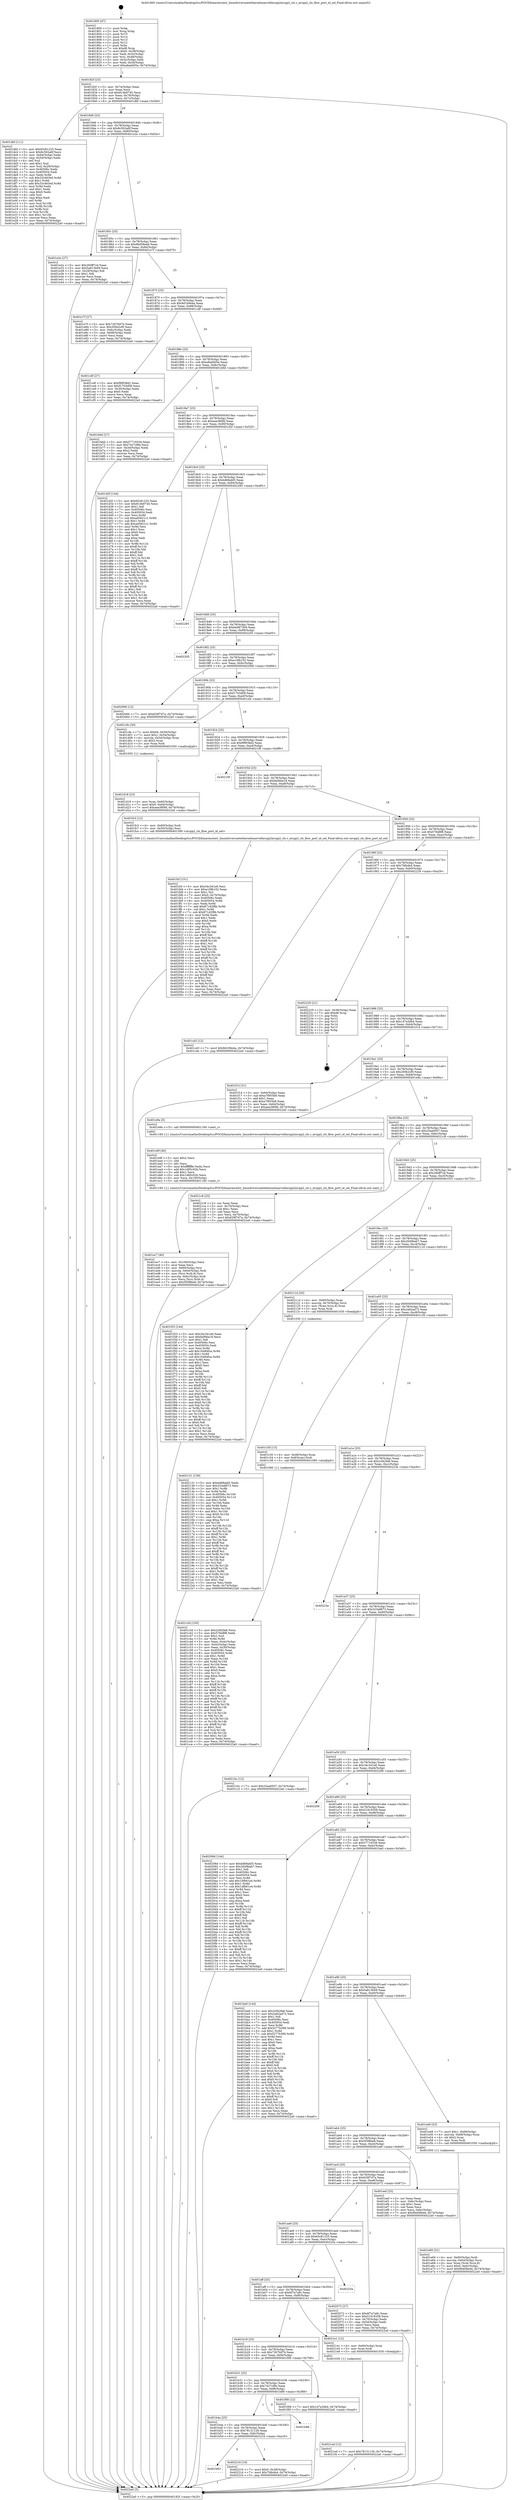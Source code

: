 digraph "0x401800" {
  label = "0x401800 (/mnt/c/Users/mathe/Desktop/tcc/POCII/binaries/extr_linuxdriversnetethernetmarvellmvpp2mvpp2_cls.c_mvpp2_cls_flow_port_id_sel_Final-ollvm.out::main(0))"
  labelloc = "t"
  node[shape=record]

  Entry [label="",width=0.3,height=0.3,shape=circle,fillcolor=black,style=filled]
  "0x40182f" [label="{
     0x40182f [23]\l
     | [instrs]\l
     &nbsp;&nbsp;0x40182f \<+3\>: mov -0x74(%rbp),%eax\l
     &nbsp;&nbsp;0x401832 \<+2\>: mov %eax,%ecx\l
     &nbsp;&nbsp;0x401834 \<+6\>: sub $0x814b9745,%ecx\l
     &nbsp;&nbsp;0x40183a \<+3\>: mov %eax,-0x78(%rbp)\l
     &nbsp;&nbsp;0x40183d \<+3\>: mov %ecx,-0x7c(%rbp)\l
     &nbsp;&nbsp;0x401840 \<+6\>: je 0000000000401dbf \<main+0x5bf\>\l
  }"]
  "0x401dbf" [label="{
     0x401dbf [111]\l
     | [instrs]\l
     &nbsp;&nbsp;0x401dbf \<+5\>: mov $0x65c81225,%eax\l
     &nbsp;&nbsp;0x401dc4 \<+5\>: mov $0x8c502a6f,%ecx\l
     &nbsp;&nbsp;0x401dc9 \<+3\>: mov -0x64(%rbp),%edx\l
     &nbsp;&nbsp;0x401dcc \<+3\>: cmp -0x54(%rbp),%edx\l
     &nbsp;&nbsp;0x401dcf \<+4\>: setl %sil\l
     &nbsp;&nbsp;0x401dd3 \<+4\>: and $0x1,%sil\l
     &nbsp;&nbsp;0x401dd7 \<+4\>: mov %sil,-0x29(%rbp)\l
     &nbsp;&nbsp;0x401ddb \<+7\>: mov 0x40506c,%edx\l
     &nbsp;&nbsp;0x401de2 \<+7\>: mov 0x405054,%edi\l
     &nbsp;&nbsp;0x401de9 \<+3\>: mov %edx,%r8d\l
     &nbsp;&nbsp;0x401dec \<+7\>: sub $0x33c463ed,%r8d\l
     &nbsp;&nbsp;0x401df3 \<+4\>: sub $0x1,%r8d\l
     &nbsp;&nbsp;0x401df7 \<+7\>: add $0x33c463ed,%r8d\l
     &nbsp;&nbsp;0x401dfe \<+4\>: imul %r8d,%edx\l
     &nbsp;&nbsp;0x401e02 \<+3\>: and $0x1,%edx\l
     &nbsp;&nbsp;0x401e05 \<+3\>: cmp $0x0,%edx\l
     &nbsp;&nbsp;0x401e08 \<+4\>: sete %sil\l
     &nbsp;&nbsp;0x401e0c \<+3\>: cmp $0xa,%edi\l
     &nbsp;&nbsp;0x401e0f \<+4\>: setl %r9b\l
     &nbsp;&nbsp;0x401e13 \<+3\>: mov %sil,%r10b\l
     &nbsp;&nbsp;0x401e16 \<+3\>: and %r9b,%r10b\l
     &nbsp;&nbsp;0x401e19 \<+3\>: xor %r9b,%sil\l
     &nbsp;&nbsp;0x401e1c \<+3\>: or %sil,%r10b\l
     &nbsp;&nbsp;0x401e1f \<+4\>: test $0x1,%r10b\l
     &nbsp;&nbsp;0x401e23 \<+3\>: cmovne %ecx,%eax\l
     &nbsp;&nbsp;0x401e26 \<+3\>: mov %eax,-0x74(%rbp)\l
     &nbsp;&nbsp;0x401e29 \<+5\>: jmp 00000000004022a0 \<main+0xaa0\>\l
  }"]
  "0x401846" [label="{
     0x401846 [22]\l
     | [instrs]\l
     &nbsp;&nbsp;0x401846 \<+5\>: jmp 000000000040184b \<main+0x4b\>\l
     &nbsp;&nbsp;0x40184b \<+3\>: mov -0x78(%rbp),%eax\l
     &nbsp;&nbsp;0x40184e \<+5\>: sub $0x8c502a6f,%eax\l
     &nbsp;&nbsp;0x401853 \<+3\>: mov %eax,-0x80(%rbp)\l
     &nbsp;&nbsp;0x401856 \<+6\>: je 0000000000401e2e \<main+0x62e\>\l
  }"]
  Exit [label="",width=0.3,height=0.3,shape=circle,fillcolor=black,style=filled,peripheries=2]
  "0x401e2e" [label="{
     0x401e2e [27]\l
     | [instrs]\l
     &nbsp;&nbsp;0x401e2e \<+5\>: mov $0x260ff7cd,%eax\l
     &nbsp;&nbsp;0x401e33 \<+5\>: mov $0x5a813b09,%ecx\l
     &nbsp;&nbsp;0x401e38 \<+3\>: mov -0x29(%rbp),%dl\l
     &nbsp;&nbsp;0x401e3b \<+3\>: test $0x1,%dl\l
     &nbsp;&nbsp;0x401e3e \<+3\>: cmovne %ecx,%eax\l
     &nbsp;&nbsp;0x401e41 \<+3\>: mov %eax,-0x74(%rbp)\l
     &nbsp;&nbsp;0x401e44 \<+5\>: jmp 00000000004022a0 \<main+0xaa0\>\l
  }"]
  "0x40185c" [label="{
     0x40185c [25]\l
     | [instrs]\l
     &nbsp;&nbsp;0x40185c \<+5\>: jmp 0000000000401861 \<main+0x61\>\l
     &nbsp;&nbsp;0x401861 \<+3\>: mov -0x78(%rbp),%eax\l
     &nbsp;&nbsp;0x401864 \<+5\>: sub $0x9bd58edd,%eax\l
     &nbsp;&nbsp;0x401869 \<+6\>: mov %eax,-0x84(%rbp)\l
     &nbsp;&nbsp;0x40186f \<+6\>: je 0000000000401e7f \<main+0x67f\>\l
  }"]
  "0x401b63" [label="{
     0x401b63\l
  }", style=dashed]
  "0x401e7f" [label="{
     0x401e7f [27]\l
     | [instrs]\l
     &nbsp;&nbsp;0x401e7f \<+5\>: mov $0x7267b97b,%eax\l
     &nbsp;&nbsp;0x401e84 \<+5\>: mov $0x200b2cf0,%ecx\l
     &nbsp;&nbsp;0x401e89 \<+3\>: mov -0x6c(%rbp),%edx\l
     &nbsp;&nbsp;0x401e8c \<+3\>: cmp -0x68(%rbp),%edx\l
     &nbsp;&nbsp;0x401e8f \<+3\>: cmovl %ecx,%eax\l
     &nbsp;&nbsp;0x401e92 \<+3\>: mov %eax,-0x74(%rbp)\l
     &nbsp;&nbsp;0x401e95 \<+5\>: jmp 00000000004022a0 \<main+0xaa0\>\l
  }"]
  "0x401875" [label="{
     0x401875 [25]\l
     | [instrs]\l
     &nbsp;&nbsp;0x401875 \<+5\>: jmp 000000000040187a \<main+0x7a\>\l
     &nbsp;&nbsp;0x40187a \<+3\>: mov -0x78(%rbp),%eax\l
     &nbsp;&nbsp;0x40187d \<+5\>: sub $0x9d169e4a,%eax\l
     &nbsp;&nbsp;0x401882 \<+6\>: mov %eax,-0x88(%rbp)\l
     &nbsp;&nbsp;0x401888 \<+6\>: je 0000000000401cdf \<main+0x4df\>\l
  }"]
  "0x402216" [label="{
     0x402216 [19]\l
     | [instrs]\l
     &nbsp;&nbsp;0x402216 \<+7\>: movl $0x0,-0x38(%rbp)\l
     &nbsp;&nbsp;0x40221d \<+7\>: movl $0x7fdb4b4,-0x74(%rbp)\l
     &nbsp;&nbsp;0x402224 \<+5\>: jmp 00000000004022a0 \<main+0xaa0\>\l
  }"]
  "0x401cdf" [label="{
     0x401cdf [27]\l
     | [instrs]\l
     &nbsp;&nbsp;0x401cdf \<+5\>: mov $0xf9f938d2,%eax\l
     &nbsp;&nbsp;0x401ce4 \<+5\>: mov $0xf1703d09,%ecx\l
     &nbsp;&nbsp;0x401ce9 \<+3\>: mov -0x30(%rbp),%edx\l
     &nbsp;&nbsp;0x401cec \<+3\>: cmp $0x0,%edx\l
     &nbsp;&nbsp;0x401cef \<+3\>: cmove %ecx,%eax\l
     &nbsp;&nbsp;0x401cf2 \<+3\>: mov %eax,-0x74(%rbp)\l
     &nbsp;&nbsp;0x401cf5 \<+5\>: jmp 00000000004022a0 \<main+0xaa0\>\l
  }"]
  "0x40188e" [label="{
     0x40188e [25]\l
     | [instrs]\l
     &nbsp;&nbsp;0x40188e \<+5\>: jmp 0000000000401893 \<main+0x93\>\l
     &nbsp;&nbsp;0x401893 \<+3\>: mov -0x78(%rbp),%eax\l
     &nbsp;&nbsp;0x401896 \<+5\>: sub $0xa8ad405e,%eax\l
     &nbsp;&nbsp;0x40189b \<+6\>: mov %eax,-0x8c(%rbp)\l
     &nbsp;&nbsp;0x4018a1 \<+6\>: je 0000000000401b6d \<main+0x36d\>\l
  }"]
  "0x401b4a" [label="{
     0x401b4a [25]\l
     | [instrs]\l
     &nbsp;&nbsp;0x401b4a \<+5\>: jmp 0000000000401b4f \<main+0x34f\>\l
     &nbsp;&nbsp;0x401b4f \<+3\>: mov -0x78(%rbp),%eax\l
     &nbsp;&nbsp;0x401b52 \<+5\>: sub $0x78131126,%eax\l
     &nbsp;&nbsp;0x401b57 \<+6\>: mov %eax,-0xfc(%rbp)\l
     &nbsp;&nbsp;0x401b5d \<+6\>: je 0000000000402216 \<main+0xa16\>\l
  }"]
  "0x401b6d" [label="{
     0x401b6d [27]\l
     | [instrs]\l
     &nbsp;&nbsp;0x401b6d \<+5\>: mov $0x5771933d,%eax\l
     &nbsp;&nbsp;0x401b72 \<+5\>: mov $0x7427cf9e,%ecx\l
     &nbsp;&nbsp;0x401b77 \<+3\>: mov -0x34(%rbp),%edx\l
     &nbsp;&nbsp;0x401b7a \<+3\>: cmp $0x2,%edx\l
     &nbsp;&nbsp;0x401b7d \<+3\>: cmovne %ecx,%eax\l
     &nbsp;&nbsp;0x401b80 \<+3\>: mov %eax,-0x74(%rbp)\l
     &nbsp;&nbsp;0x401b83 \<+5\>: jmp 00000000004022a0 \<main+0xaa0\>\l
  }"]
  "0x4018a7" [label="{
     0x4018a7 [25]\l
     | [instrs]\l
     &nbsp;&nbsp;0x4018a7 \<+5\>: jmp 00000000004018ac \<main+0xac\>\l
     &nbsp;&nbsp;0x4018ac \<+3\>: mov -0x78(%rbp),%eax\l
     &nbsp;&nbsp;0x4018af \<+5\>: sub $0xaea380fd,%eax\l
     &nbsp;&nbsp;0x4018b4 \<+6\>: mov %eax,-0x90(%rbp)\l
     &nbsp;&nbsp;0x4018ba \<+6\>: je 0000000000401d2f \<main+0x52f\>\l
  }"]
  "0x4022a0" [label="{
     0x4022a0 [5]\l
     | [instrs]\l
     &nbsp;&nbsp;0x4022a0 \<+5\>: jmp 000000000040182f \<main+0x2f\>\l
  }"]
  "0x401800" [label="{
     0x401800 [47]\l
     | [instrs]\l
     &nbsp;&nbsp;0x401800 \<+1\>: push %rbp\l
     &nbsp;&nbsp;0x401801 \<+3\>: mov %rsp,%rbp\l
     &nbsp;&nbsp;0x401804 \<+2\>: push %r15\l
     &nbsp;&nbsp;0x401806 \<+2\>: push %r14\l
     &nbsp;&nbsp;0x401808 \<+2\>: push %r13\l
     &nbsp;&nbsp;0x40180a \<+2\>: push %r12\l
     &nbsp;&nbsp;0x40180c \<+1\>: push %rbx\l
     &nbsp;&nbsp;0x40180d \<+7\>: sub $0xd8,%rsp\l
     &nbsp;&nbsp;0x401814 \<+7\>: movl $0x0,-0x38(%rbp)\l
     &nbsp;&nbsp;0x40181b \<+3\>: mov %edi,-0x3c(%rbp)\l
     &nbsp;&nbsp;0x40181e \<+4\>: mov %rsi,-0x48(%rbp)\l
     &nbsp;&nbsp;0x401822 \<+3\>: mov -0x3c(%rbp),%edi\l
     &nbsp;&nbsp;0x401825 \<+3\>: mov %edi,-0x34(%rbp)\l
     &nbsp;&nbsp;0x401828 \<+7\>: movl $0xa8ad405e,-0x74(%rbp)\l
  }"]
  "0x401b88" [label="{
     0x401b88\l
  }", style=dashed]
  "0x401d2f" [label="{
     0x401d2f [144]\l
     | [instrs]\l
     &nbsp;&nbsp;0x401d2f \<+5\>: mov $0x65c81225,%eax\l
     &nbsp;&nbsp;0x401d34 \<+5\>: mov $0x814b9745,%ecx\l
     &nbsp;&nbsp;0x401d39 \<+2\>: mov $0x1,%dl\l
     &nbsp;&nbsp;0x401d3b \<+7\>: mov 0x40506c,%esi\l
     &nbsp;&nbsp;0x401d42 \<+7\>: mov 0x405054,%edi\l
     &nbsp;&nbsp;0x401d49 \<+3\>: mov %esi,%r8d\l
     &nbsp;&nbsp;0x401d4c \<+7\>: sub $0xad5821c1,%r8d\l
     &nbsp;&nbsp;0x401d53 \<+4\>: sub $0x1,%r8d\l
     &nbsp;&nbsp;0x401d57 \<+7\>: add $0xad5821c1,%r8d\l
     &nbsp;&nbsp;0x401d5e \<+4\>: imul %r8d,%esi\l
     &nbsp;&nbsp;0x401d62 \<+3\>: and $0x1,%esi\l
     &nbsp;&nbsp;0x401d65 \<+3\>: cmp $0x0,%esi\l
     &nbsp;&nbsp;0x401d68 \<+4\>: sete %r9b\l
     &nbsp;&nbsp;0x401d6c \<+3\>: cmp $0xa,%edi\l
     &nbsp;&nbsp;0x401d6f \<+4\>: setl %r10b\l
     &nbsp;&nbsp;0x401d73 \<+3\>: mov %r9b,%r11b\l
     &nbsp;&nbsp;0x401d76 \<+4\>: xor $0xff,%r11b\l
     &nbsp;&nbsp;0x401d7a \<+3\>: mov %r10b,%bl\l
     &nbsp;&nbsp;0x401d7d \<+3\>: xor $0xff,%bl\l
     &nbsp;&nbsp;0x401d80 \<+3\>: xor $0x1,%dl\l
     &nbsp;&nbsp;0x401d83 \<+3\>: mov %r11b,%r14b\l
     &nbsp;&nbsp;0x401d86 \<+4\>: and $0xff,%r14b\l
     &nbsp;&nbsp;0x401d8a \<+3\>: and %dl,%r9b\l
     &nbsp;&nbsp;0x401d8d \<+3\>: mov %bl,%r15b\l
     &nbsp;&nbsp;0x401d90 \<+4\>: and $0xff,%r15b\l
     &nbsp;&nbsp;0x401d94 \<+3\>: and %dl,%r10b\l
     &nbsp;&nbsp;0x401d97 \<+3\>: or %r9b,%r14b\l
     &nbsp;&nbsp;0x401d9a \<+3\>: or %r10b,%r15b\l
     &nbsp;&nbsp;0x401d9d \<+3\>: xor %r15b,%r14b\l
     &nbsp;&nbsp;0x401da0 \<+3\>: or %bl,%r11b\l
     &nbsp;&nbsp;0x401da3 \<+4\>: xor $0xff,%r11b\l
     &nbsp;&nbsp;0x401da7 \<+3\>: or $0x1,%dl\l
     &nbsp;&nbsp;0x401daa \<+3\>: and %dl,%r11b\l
     &nbsp;&nbsp;0x401dad \<+3\>: or %r11b,%r14b\l
     &nbsp;&nbsp;0x401db0 \<+4\>: test $0x1,%r14b\l
     &nbsp;&nbsp;0x401db4 \<+3\>: cmovne %ecx,%eax\l
     &nbsp;&nbsp;0x401db7 \<+3\>: mov %eax,-0x74(%rbp)\l
     &nbsp;&nbsp;0x401dba \<+5\>: jmp 00000000004022a0 \<main+0xaa0\>\l
  }"]
  "0x4018c0" [label="{
     0x4018c0 [25]\l
     | [instrs]\l
     &nbsp;&nbsp;0x4018c0 \<+5\>: jmp 00000000004018c5 \<main+0xc5\>\l
     &nbsp;&nbsp;0x4018c5 \<+3\>: mov -0x78(%rbp),%eax\l
     &nbsp;&nbsp;0x4018c8 \<+5\>: sub $0xbd68abf3,%eax\l
     &nbsp;&nbsp;0x4018cd \<+6\>: mov %eax,-0x94(%rbp)\l
     &nbsp;&nbsp;0x4018d3 \<+6\>: je 0000000000402285 \<main+0xa85\>\l
  }"]
  "0x4021ed" [label="{
     0x4021ed [12]\l
     | [instrs]\l
     &nbsp;&nbsp;0x4021ed \<+7\>: movl $0x78131126,-0x74(%rbp)\l
     &nbsp;&nbsp;0x4021f4 \<+5\>: jmp 00000000004022a0 \<main+0xaa0\>\l
  }"]
  "0x402285" [label="{
     0x402285\l
  }", style=dashed]
  "0x4018d9" [label="{
     0x4018d9 [25]\l
     | [instrs]\l
     &nbsp;&nbsp;0x4018d9 \<+5\>: jmp 00000000004018de \<main+0xde\>\l
     &nbsp;&nbsp;0x4018de \<+3\>: mov -0x78(%rbp),%eax\l
     &nbsp;&nbsp;0x4018e1 \<+5\>: sub $0xbe9873b9,%eax\l
     &nbsp;&nbsp;0x4018e6 \<+6\>: mov %eax,-0x98(%rbp)\l
     &nbsp;&nbsp;0x4018ec \<+6\>: je 0000000000402205 \<main+0xa05\>\l
  }"]
  "0x402131" [label="{
     0x402131 [139]\l
     | [instrs]\l
     &nbsp;&nbsp;0x402131 \<+5\>: mov $0xbd68abf3,%edx\l
     &nbsp;&nbsp;0x402136 \<+5\>: mov $0x323e8873,%esi\l
     &nbsp;&nbsp;0x40213b \<+3\>: mov $0x1,%r8b\l
     &nbsp;&nbsp;0x40213e \<+3\>: xor %r9d,%r9d\l
     &nbsp;&nbsp;0x402141 \<+8\>: mov 0x40506c,%r10d\l
     &nbsp;&nbsp;0x402149 \<+8\>: mov 0x405054,%r11d\l
     &nbsp;&nbsp;0x402151 \<+4\>: sub $0x1,%r9d\l
     &nbsp;&nbsp;0x402155 \<+3\>: mov %r10d,%ebx\l
     &nbsp;&nbsp;0x402158 \<+3\>: add %r9d,%ebx\l
     &nbsp;&nbsp;0x40215b \<+4\>: imul %ebx,%r10d\l
     &nbsp;&nbsp;0x40215f \<+4\>: and $0x1,%r10d\l
     &nbsp;&nbsp;0x402163 \<+4\>: cmp $0x0,%r10d\l
     &nbsp;&nbsp;0x402167 \<+4\>: sete %r14b\l
     &nbsp;&nbsp;0x40216b \<+4\>: cmp $0xa,%r11d\l
     &nbsp;&nbsp;0x40216f \<+4\>: setl %r15b\l
     &nbsp;&nbsp;0x402173 \<+3\>: mov %r14b,%r12b\l
     &nbsp;&nbsp;0x402176 \<+4\>: xor $0xff,%r12b\l
     &nbsp;&nbsp;0x40217a \<+3\>: mov %r15b,%r13b\l
     &nbsp;&nbsp;0x40217d \<+4\>: xor $0xff,%r13b\l
     &nbsp;&nbsp;0x402181 \<+4\>: xor $0x1,%r8b\l
     &nbsp;&nbsp;0x402185 \<+3\>: mov %r12b,%al\l
     &nbsp;&nbsp;0x402188 \<+2\>: and $0xff,%al\l
     &nbsp;&nbsp;0x40218a \<+3\>: and %r8b,%r14b\l
     &nbsp;&nbsp;0x40218d \<+3\>: mov %r13b,%cl\l
     &nbsp;&nbsp;0x402190 \<+3\>: and $0xff,%cl\l
     &nbsp;&nbsp;0x402193 \<+3\>: and %r8b,%r15b\l
     &nbsp;&nbsp;0x402196 \<+3\>: or %r14b,%al\l
     &nbsp;&nbsp;0x402199 \<+3\>: or %r15b,%cl\l
     &nbsp;&nbsp;0x40219c \<+2\>: xor %cl,%al\l
     &nbsp;&nbsp;0x40219e \<+3\>: or %r13b,%r12b\l
     &nbsp;&nbsp;0x4021a1 \<+4\>: xor $0xff,%r12b\l
     &nbsp;&nbsp;0x4021a5 \<+4\>: or $0x1,%r8b\l
     &nbsp;&nbsp;0x4021a9 \<+3\>: and %r8b,%r12b\l
     &nbsp;&nbsp;0x4021ac \<+3\>: or %r12b,%al\l
     &nbsp;&nbsp;0x4021af \<+2\>: test $0x1,%al\l
     &nbsp;&nbsp;0x4021b1 \<+3\>: cmovne %esi,%edx\l
     &nbsp;&nbsp;0x4021b4 \<+3\>: mov %edx,-0x74(%rbp)\l
     &nbsp;&nbsp;0x4021b7 \<+5\>: jmp 00000000004022a0 \<main+0xaa0\>\l
  }"]
  "0x402205" [label="{
     0x402205\l
  }", style=dashed]
  "0x4018f2" [label="{
     0x4018f2 [25]\l
     | [instrs]\l
     &nbsp;&nbsp;0x4018f2 \<+5\>: jmp 00000000004018f7 \<main+0xf7\>\l
     &nbsp;&nbsp;0x4018f7 \<+3\>: mov -0x78(%rbp),%eax\l
     &nbsp;&nbsp;0x4018fa \<+5\>: sub $0xe16fb102,%eax\l
     &nbsp;&nbsp;0x4018ff \<+6\>: mov %eax,-0x9c(%rbp)\l
     &nbsp;&nbsp;0x401905 \<+6\>: je 0000000000402066 \<main+0x866\>\l
  }"]
  "0x401fcf" [label="{
     0x401fcf [151]\l
     | [instrs]\l
     &nbsp;&nbsp;0x401fcf \<+5\>: mov $0x34c341e6,%esi\l
     &nbsp;&nbsp;0x401fd4 \<+5\>: mov $0xe16fb102,%eax\l
     &nbsp;&nbsp;0x401fd9 \<+2\>: mov $0x1,%cl\l
     &nbsp;&nbsp;0x401fdb \<+7\>: movl $0x0,-0x70(%rbp)\l
     &nbsp;&nbsp;0x401fe2 \<+7\>: mov 0x40506c,%edx\l
     &nbsp;&nbsp;0x401fe9 \<+8\>: mov 0x405054,%r8d\l
     &nbsp;&nbsp;0x401ff1 \<+3\>: mov %edx,%r9d\l
     &nbsp;&nbsp;0x401ff4 \<+7\>: add $0x871d2f8b,%r9d\l
     &nbsp;&nbsp;0x401ffb \<+4\>: sub $0x1,%r9d\l
     &nbsp;&nbsp;0x401fff \<+7\>: sub $0x871d2f8b,%r9d\l
     &nbsp;&nbsp;0x402006 \<+4\>: imul %r9d,%edx\l
     &nbsp;&nbsp;0x40200a \<+3\>: and $0x1,%edx\l
     &nbsp;&nbsp;0x40200d \<+3\>: cmp $0x0,%edx\l
     &nbsp;&nbsp;0x402010 \<+4\>: sete %r10b\l
     &nbsp;&nbsp;0x402014 \<+4\>: cmp $0xa,%r8d\l
     &nbsp;&nbsp;0x402018 \<+4\>: setl %r11b\l
     &nbsp;&nbsp;0x40201c \<+3\>: mov %r10b,%bl\l
     &nbsp;&nbsp;0x40201f \<+3\>: xor $0xff,%bl\l
     &nbsp;&nbsp;0x402022 \<+3\>: mov %r11b,%r14b\l
     &nbsp;&nbsp;0x402025 \<+4\>: xor $0xff,%r14b\l
     &nbsp;&nbsp;0x402029 \<+3\>: xor $0x1,%cl\l
     &nbsp;&nbsp;0x40202c \<+3\>: mov %bl,%r15b\l
     &nbsp;&nbsp;0x40202f \<+4\>: and $0xff,%r15b\l
     &nbsp;&nbsp;0x402033 \<+3\>: and %cl,%r10b\l
     &nbsp;&nbsp;0x402036 \<+3\>: mov %r14b,%r12b\l
     &nbsp;&nbsp;0x402039 \<+4\>: and $0xff,%r12b\l
     &nbsp;&nbsp;0x40203d \<+3\>: and %cl,%r11b\l
     &nbsp;&nbsp;0x402040 \<+3\>: or %r10b,%r15b\l
     &nbsp;&nbsp;0x402043 \<+3\>: or %r11b,%r12b\l
     &nbsp;&nbsp;0x402046 \<+3\>: xor %r12b,%r15b\l
     &nbsp;&nbsp;0x402049 \<+3\>: or %r14b,%bl\l
     &nbsp;&nbsp;0x40204c \<+3\>: xor $0xff,%bl\l
     &nbsp;&nbsp;0x40204f \<+3\>: or $0x1,%cl\l
     &nbsp;&nbsp;0x402052 \<+2\>: and %cl,%bl\l
     &nbsp;&nbsp;0x402054 \<+3\>: or %bl,%r15b\l
     &nbsp;&nbsp;0x402057 \<+4\>: test $0x1,%r15b\l
     &nbsp;&nbsp;0x40205b \<+3\>: cmovne %eax,%esi\l
     &nbsp;&nbsp;0x40205e \<+3\>: mov %esi,-0x74(%rbp)\l
     &nbsp;&nbsp;0x402061 \<+5\>: jmp 00000000004022a0 \<main+0xaa0\>\l
  }"]
  "0x402066" [label="{
     0x402066 [12]\l
     | [instrs]\l
     &nbsp;&nbsp;0x402066 \<+7\>: movl $0x629f7d7a,-0x74(%rbp)\l
     &nbsp;&nbsp;0x40206d \<+5\>: jmp 00000000004022a0 \<main+0xaa0\>\l
  }"]
  "0x40190b" [label="{
     0x40190b [25]\l
     | [instrs]\l
     &nbsp;&nbsp;0x40190b \<+5\>: jmp 0000000000401910 \<main+0x110\>\l
     &nbsp;&nbsp;0x401910 \<+3\>: mov -0x78(%rbp),%eax\l
     &nbsp;&nbsp;0x401913 \<+5\>: sub $0xf1703d09,%eax\l
     &nbsp;&nbsp;0x401918 \<+6\>: mov %eax,-0xa0(%rbp)\l
     &nbsp;&nbsp;0x40191e \<+6\>: je 0000000000401cfa \<main+0x4fa\>\l
  }"]
  "0x401b31" [label="{
     0x401b31 [25]\l
     | [instrs]\l
     &nbsp;&nbsp;0x401b31 \<+5\>: jmp 0000000000401b36 \<main+0x336\>\l
     &nbsp;&nbsp;0x401b36 \<+3\>: mov -0x78(%rbp),%eax\l
     &nbsp;&nbsp;0x401b39 \<+5\>: sub $0x7427cf9e,%eax\l
     &nbsp;&nbsp;0x401b3e \<+6\>: mov %eax,-0xf8(%rbp)\l
     &nbsp;&nbsp;0x401b44 \<+6\>: je 0000000000401b88 \<main+0x388\>\l
  }"]
  "0x401cfa" [label="{
     0x401cfa [30]\l
     | [instrs]\l
     &nbsp;&nbsp;0x401cfa \<+7\>: movl $0x64,-0x50(%rbp)\l
     &nbsp;&nbsp;0x401d01 \<+7\>: movl $0x1,-0x54(%rbp)\l
     &nbsp;&nbsp;0x401d08 \<+4\>: movslq -0x54(%rbp),%rax\l
     &nbsp;&nbsp;0x401d0c \<+4\>: shl $0x3,%rax\l
     &nbsp;&nbsp;0x401d10 \<+3\>: mov %rax,%rdi\l
     &nbsp;&nbsp;0x401d13 \<+5\>: call 0000000000401050 \<malloc@plt\>\l
     | [calls]\l
     &nbsp;&nbsp;0x401050 \{1\} (unknown)\l
  }"]
  "0x401924" [label="{
     0x401924 [25]\l
     | [instrs]\l
     &nbsp;&nbsp;0x401924 \<+5\>: jmp 0000000000401929 \<main+0x129\>\l
     &nbsp;&nbsp;0x401929 \<+3\>: mov -0x78(%rbp),%eax\l
     &nbsp;&nbsp;0x40192c \<+5\>: sub $0xf9f938d2,%eax\l
     &nbsp;&nbsp;0x401931 \<+6\>: mov %eax,-0xa4(%rbp)\l
     &nbsp;&nbsp;0x401937 \<+6\>: je 00000000004021f9 \<main+0x9f9\>\l
  }"]
  "0x401f08" [label="{
     0x401f08 [12]\l
     | [instrs]\l
     &nbsp;&nbsp;0x401f08 \<+7\>: movl $0x1d7a3db4,-0x74(%rbp)\l
     &nbsp;&nbsp;0x401f0f \<+5\>: jmp 00000000004022a0 \<main+0xaa0\>\l
  }"]
  "0x4021f9" [label="{
     0x4021f9\l
  }", style=dashed]
  "0x40193d" [label="{
     0x40193d [25]\l
     | [instrs]\l
     &nbsp;&nbsp;0x40193d \<+5\>: jmp 0000000000401942 \<main+0x142\>\l
     &nbsp;&nbsp;0x401942 \<+3\>: mov -0x78(%rbp),%eax\l
     &nbsp;&nbsp;0x401945 \<+5\>: sub $0xfa066a18,%eax\l
     &nbsp;&nbsp;0x40194a \<+6\>: mov %eax,-0xa8(%rbp)\l
     &nbsp;&nbsp;0x401950 \<+6\>: je 0000000000401fc3 \<main+0x7c3\>\l
  }"]
  "0x401b18" [label="{
     0x401b18 [25]\l
     | [instrs]\l
     &nbsp;&nbsp;0x401b18 \<+5\>: jmp 0000000000401b1d \<main+0x31d\>\l
     &nbsp;&nbsp;0x401b1d \<+3\>: mov -0x78(%rbp),%eax\l
     &nbsp;&nbsp;0x401b20 \<+5\>: sub $0x7267b97b,%eax\l
     &nbsp;&nbsp;0x401b25 \<+6\>: mov %eax,-0xf4(%rbp)\l
     &nbsp;&nbsp;0x401b2b \<+6\>: je 0000000000401f08 \<main+0x708\>\l
  }"]
  "0x401fc3" [label="{
     0x401fc3 [12]\l
     | [instrs]\l
     &nbsp;&nbsp;0x401fc3 \<+4\>: mov -0x60(%rbp),%rdi\l
     &nbsp;&nbsp;0x401fc7 \<+3\>: mov -0x50(%rbp),%esi\l
     &nbsp;&nbsp;0x401fca \<+5\>: call 0000000000401590 \<mvpp2_cls_flow_port_id_sel\>\l
     | [calls]\l
     &nbsp;&nbsp;0x401590 \{1\} (/mnt/c/Users/mathe/Desktop/tcc/POCII/binaries/extr_linuxdriversnetethernetmarvellmvpp2mvpp2_cls.c_mvpp2_cls_flow_port_id_sel_Final-ollvm.out::mvpp2_cls_flow_port_id_sel)\l
  }"]
  "0x401956" [label="{
     0x401956 [25]\l
     | [instrs]\l
     &nbsp;&nbsp;0x401956 \<+5\>: jmp 000000000040195b \<main+0x15b\>\l
     &nbsp;&nbsp;0x40195b \<+3\>: mov -0x78(%rbp),%eax\l
     &nbsp;&nbsp;0x40195e \<+5\>: sub $0x576d8f8,%eax\l
     &nbsp;&nbsp;0x401963 \<+6\>: mov %eax,-0xac(%rbp)\l
     &nbsp;&nbsp;0x401969 \<+6\>: je 0000000000401cd3 \<main+0x4d3\>\l
  }"]
  "0x4021e1" [label="{
     0x4021e1 [12]\l
     | [instrs]\l
     &nbsp;&nbsp;0x4021e1 \<+4\>: mov -0x60(%rbp),%rax\l
     &nbsp;&nbsp;0x4021e5 \<+3\>: mov %rax,%rdi\l
     &nbsp;&nbsp;0x4021e8 \<+5\>: call 0000000000401030 \<free@plt\>\l
     | [calls]\l
     &nbsp;&nbsp;0x401030 \{1\} (unknown)\l
  }"]
  "0x401cd3" [label="{
     0x401cd3 [12]\l
     | [instrs]\l
     &nbsp;&nbsp;0x401cd3 \<+7\>: movl $0x9d169e4a,-0x74(%rbp)\l
     &nbsp;&nbsp;0x401cda \<+5\>: jmp 00000000004022a0 \<main+0xaa0\>\l
  }"]
  "0x40196f" [label="{
     0x40196f [25]\l
     | [instrs]\l
     &nbsp;&nbsp;0x40196f \<+5\>: jmp 0000000000401974 \<main+0x174\>\l
     &nbsp;&nbsp;0x401974 \<+3\>: mov -0x78(%rbp),%eax\l
     &nbsp;&nbsp;0x401977 \<+5\>: sub $0x7fdb4b4,%eax\l
     &nbsp;&nbsp;0x40197c \<+6\>: mov %eax,-0xb0(%rbp)\l
     &nbsp;&nbsp;0x401982 \<+6\>: je 0000000000402229 \<main+0xa29\>\l
  }"]
  "0x401aff" [label="{
     0x401aff [25]\l
     | [instrs]\l
     &nbsp;&nbsp;0x401aff \<+5\>: jmp 0000000000401b04 \<main+0x304\>\l
     &nbsp;&nbsp;0x401b04 \<+3\>: mov -0x78(%rbp),%eax\l
     &nbsp;&nbsp;0x401b07 \<+5\>: sub $0x6f7a7a9c,%eax\l
     &nbsp;&nbsp;0x401b0c \<+6\>: mov %eax,-0xf0(%rbp)\l
     &nbsp;&nbsp;0x401b12 \<+6\>: je 00000000004021e1 \<main+0x9e1\>\l
  }"]
  "0x402229" [label="{
     0x402229 [21]\l
     | [instrs]\l
     &nbsp;&nbsp;0x402229 \<+3\>: mov -0x38(%rbp),%eax\l
     &nbsp;&nbsp;0x40222c \<+7\>: add $0xd8,%rsp\l
     &nbsp;&nbsp;0x402233 \<+1\>: pop %rbx\l
     &nbsp;&nbsp;0x402234 \<+2\>: pop %r12\l
     &nbsp;&nbsp;0x402236 \<+2\>: pop %r13\l
     &nbsp;&nbsp;0x402238 \<+2\>: pop %r14\l
     &nbsp;&nbsp;0x40223a \<+2\>: pop %r15\l
     &nbsp;&nbsp;0x40223c \<+1\>: pop %rbp\l
     &nbsp;&nbsp;0x40223d \<+1\>: ret\l
  }"]
  "0x401988" [label="{
     0x401988 [25]\l
     | [instrs]\l
     &nbsp;&nbsp;0x401988 \<+5\>: jmp 000000000040198d \<main+0x18d\>\l
     &nbsp;&nbsp;0x40198d \<+3\>: mov -0x78(%rbp),%eax\l
     &nbsp;&nbsp;0x401990 \<+5\>: sub $0x1d7a3db4,%eax\l
     &nbsp;&nbsp;0x401995 \<+6\>: mov %eax,-0xb4(%rbp)\l
     &nbsp;&nbsp;0x40199b \<+6\>: je 0000000000401f14 \<main+0x714\>\l
  }"]
  "0x40225a" [label="{
     0x40225a\l
  }", style=dashed]
  "0x401f14" [label="{
     0x401f14 [31]\l
     | [instrs]\l
     &nbsp;&nbsp;0x401f14 \<+3\>: mov -0x64(%rbp),%eax\l
     &nbsp;&nbsp;0x401f17 \<+5\>: sub $0xa7f955b8,%eax\l
     &nbsp;&nbsp;0x401f1c \<+3\>: add $0x1,%eax\l
     &nbsp;&nbsp;0x401f1f \<+5\>: add $0xa7f955b8,%eax\l
     &nbsp;&nbsp;0x401f24 \<+3\>: mov %eax,-0x64(%rbp)\l
     &nbsp;&nbsp;0x401f27 \<+7\>: movl $0xaea380fd,-0x74(%rbp)\l
     &nbsp;&nbsp;0x401f2e \<+5\>: jmp 00000000004022a0 \<main+0xaa0\>\l
  }"]
  "0x4019a1" [label="{
     0x4019a1 [25]\l
     | [instrs]\l
     &nbsp;&nbsp;0x4019a1 \<+5\>: jmp 00000000004019a6 \<main+0x1a6\>\l
     &nbsp;&nbsp;0x4019a6 \<+3\>: mov -0x78(%rbp),%eax\l
     &nbsp;&nbsp;0x4019a9 \<+5\>: sub $0x200b2cf0,%eax\l
     &nbsp;&nbsp;0x4019ae \<+6\>: mov %eax,-0xb8(%rbp)\l
     &nbsp;&nbsp;0x4019b4 \<+6\>: je 0000000000401e9a \<main+0x69a\>\l
  }"]
  "0x401ae6" [label="{
     0x401ae6 [25]\l
     | [instrs]\l
     &nbsp;&nbsp;0x401ae6 \<+5\>: jmp 0000000000401aeb \<main+0x2eb\>\l
     &nbsp;&nbsp;0x401aeb \<+3\>: mov -0x78(%rbp),%eax\l
     &nbsp;&nbsp;0x401aee \<+5\>: sub $0x65c81225,%eax\l
     &nbsp;&nbsp;0x401af3 \<+6\>: mov %eax,-0xec(%rbp)\l
     &nbsp;&nbsp;0x401af9 \<+6\>: je 000000000040225a \<main+0xa5a\>\l
  }"]
  "0x401e9a" [label="{
     0x401e9a [5]\l
     | [instrs]\l
     &nbsp;&nbsp;0x401e9a \<+5\>: call 0000000000401160 \<next_i\>\l
     | [calls]\l
     &nbsp;&nbsp;0x401160 \{1\} (/mnt/c/Users/mathe/Desktop/tcc/POCII/binaries/extr_linuxdriversnetethernetmarvellmvpp2mvpp2_cls.c_mvpp2_cls_flow_port_id_sel_Final-ollvm.out::next_i)\l
  }"]
  "0x4019ba" [label="{
     0x4019ba [25]\l
     | [instrs]\l
     &nbsp;&nbsp;0x4019ba \<+5\>: jmp 00000000004019bf \<main+0x1bf\>\l
     &nbsp;&nbsp;0x4019bf \<+3\>: mov -0x78(%rbp),%eax\l
     &nbsp;&nbsp;0x4019c2 \<+5\>: sub $0x25aa6507,%eax\l
     &nbsp;&nbsp;0x4019c7 \<+6\>: mov %eax,-0xbc(%rbp)\l
     &nbsp;&nbsp;0x4019cd \<+6\>: je 00000000004021c8 \<main+0x9c8\>\l
  }"]
  "0x402072" [label="{
     0x402072 [27]\l
     | [instrs]\l
     &nbsp;&nbsp;0x402072 \<+5\>: mov $0x6f7a7a9c,%eax\l
     &nbsp;&nbsp;0x402077 \<+5\>: mov $0x51918358,%ecx\l
     &nbsp;&nbsp;0x40207c \<+3\>: mov -0x70(%rbp),%edx\l
     &nbsp;&nbsp;0x40207f \<+3\>: cmp -0x54(%rbp),%edx\l
     &nbsp;&nbsp;0x402082 \<+3\>: cmovl %ecx,%eax\l
     &nbsp;&nbsp;0x402085 \<+3\>: mov %eax,-0x74(%rbp)\l
     &nbsp;&nbsp;0x402088 \<+5\>: jmp 00000000004022a0 \<main+0xaa0\>\l
  }"]
  "0x4021c8" [label="{
     0x4021c8 [25]\l
     | [instrs]\l
     &nbsp;&nbsp;0x4021c8 \<+2\>: xor %eax,%eax\l
     &nbsp;&nbsp;0x4021ca \<+3\>: mov -0x70(%rbp),%ecx\l
     &nbsp;&nbsp;0x4021cd \<+3\>: sub $0x1,%eax\l
     &nbsp;&nbsp;0x4021d0 \<+2\>: sub %eax,%ecx\l
     &nbsp;&nbsp;0x4021d2 \<+3\>: mov %ecx,-0x70(%rbp)\l
     &nbsp;&nbsp;0x4021d5 \<+7\>: movl $0x629f7d7a,-0x74(%rbp)\l
     &nbsp;&nbsp;0x4021dc \<+5\>: jmp 00000000004022a0 \<main+0xaa0\>\l
  }"]
  "0x4019d3" [label="{
     0x4019d3 [25]\l
     | [instrs]\l
     &nbsp;&nbsp;0x4019d3 \<+5\>: jmp 00000000004019d8 \<main+0x1d8\>\l
     &nbsp;&nbsp;0x4019d8 \<+3\>: mov -0x78(%rbp),%eax\l
     &nbsp;&nbsp;0x4019db \<+5\>: sub $0x260ff7cd,%eax\l
     &nbsp;&nbsp;0x4019e0 \<+6\>: mov %eax,-0xc0(%rbp)\l
     &nbsp;&nbsp;0x4019e6 \<+6\>: je 0000000000401f33 \<main+0x733\>\l
  }"]
  "0x401acd" [label="{
     0x401acd [25]\l
     | [instrs]\l
     &nbsp;&nbsp;0x401acd \<+5\>: jmp 0000000000401ad2 \<main+0x2d2\>\l
     &nbsp;&nbsp;0x401ad2 \<+3\>: mov -0x78(%rbp),%eax\l
     &nbsp;&nbsp;0x401ad5 \<+5\>: sub $0x629f7d7a,%eax\l
     &nbsp;&nbsp;0x401ada \<+6\>: mov %eax,-0xe8(%rbp)\l
     &nbsp;&nbsp;0x401ae0 \<+6\>: je 0000000000402072 \<main+0x872\>\l
  }"]
  "0x401f33" [label="{
     0x401f33 [144]\l
     | [instrs]\l
     &nbsp;&nbsp;0x401f33 \<+5\>: mov $0x34c341e6,%eax\l
     &nbsp;&nbsp;0x401f38 \<+5\>: mov $0xfa066a18,%ecx\l
     &nbsp;&nbsp;0x401f3d \<+2\>: mov $0x1,%dl\l
     &nbsp;&nbsp;0x401f3f \<+7\>: mov 0x40506c,%esi\l
     &nbsp;&nbsp;0x401f46 \<+7\>: mov 0x405054,%edi\l
     &nbsp;&nbsp;0x401f4d \<+3\>: mov %esi,%r8d\l
     &nbsp;&nbsp;0x401f50 \<+7\>: add $0x16484fca,%r8d\l
     &nbsp;&nbsp;0x401f57 \<+4\>: sub $0x1,%r8d\l
     &nbsp;&nbsp;0x401f5b \<+7\>: sub $0x16484fca,%r8d\l
     &nbsp;&nbsp;0x401f62 \<+4\>: imul %r8d,%esi\l
     &nbsp;&nbsp;0x401f66 \<+3\>: and $0x1,%esi\l
     &nbsp;&nbsp;0x401f69 \<+3\>: cmp $0x0,%esi\l
     &nbsp;&nbsp;0x401f6c \<+4\>: sete %r9b\l
     &nbsp;&nbsp;0x401f70 \<+3\>: cmp $0xa,%edi\l
     &nbsp;&nbsp;0x401f73 \<+4\>: setl %r10b\l
     &nbsp;&nbsp;0x401f77 \<+3\>: mov %r9b,%r11b\l
     &nbsp;&nbsp;0x401f7a \<+4\>: xor $0xff,%r11b\l
     &nbsp;&nbsp;0x401f7e \<+3\>: mov %r10b,%bl\l
     &nbsp;&nbsp;0x401f81 \<+3\>: xor $0xff,%bl\l
     &nbsp;&nbsp;0x401f84 \<+3\>: xor $0x0,%dl\l
     &nbsp;&nbsp;0x401f87 \<+3\>: mov %r11b,%r14b\l
     &nbsp;&nbsp;0x401f8a \<+4\>: and $0x0,%r14b\l
     &nbsp;&nbsp;0x401f8e \<+3\>: and %dl,%r9b\l
     &nbsp;&nbsp;0x401f91 \<+3\>: mov %bl,%r15b\l
     &nbsp;&nbsp;0x401f94 \<+4\>: and $0x0,%r15b\l
     &nbsp;&nbsp;0x401f98 \<+3\>: and %dl,%r10b\l
     &nbsp;&nbsp;0x401f9b \<+3\>: or %r9b,%r14b\l
     &nbsp;&nbsp;0x401f9e \<+3\>: or %r10b,%r15b\l
     &nbsp;&nbsp;0x401fa1 \<+3\>: xor %r15b,%r14b\l
     &nbsp;&nbsp;0x401fa4 \<+3\>: or %bl,%r11b\l
     &nbsp;&nbsp;0x401fa7 \<+4\>: xor $0xff,%r11b\l
     &nbsp;&nbsp;0x401fab \<+3\>: or $0x0,%dl\l
     &nbsp;&nbsp;0x401fae \<+3\>: and %dl,%r11b\l
     &nbsp;&nbsp;0x401fb1 \<+3\>: or %r11b,%r14b\l
     &nbsp;&nbsp;0x401fb4 \<+4\>: test $0x1,%r14b\l
     &nbsp;&nbsp;0x401fb8 \<+3\>: cmovne %ecx,%eax\l
     &nbsp;&nbsp;0x401fbb \<+3\>: mov %eax,-0x74(%rbp)\l
     &nbsp;&nbsp;0x401fbe \<+5\>: jmp 00000000004022a0 \<main+0xaa0\>\l
  }"]
  "0x4019ec" [label="{
     0x4019ec [25]\l
     | [instrs]\l
     &nbsp;&nbsp;0x4019ec \<+5\>: jmp 00000000004019f1 \<main+0x1f1\>\l
     &nbsp;&nbsp;0x4019f1 \<+3\>: mov -0x78(%rbp),%eax\l
     &nbsp;&nbsp;0x4019f4 \<+5\>: sub $0x2649bab7,%eax\l
     &nbsp;&nbsp;0x4019f9 \<+6\>: mov %eax,-0xc4(%rbp)\l
     &nbsp;&nbsp;0x4019ff \<+6\>: je 000000000040211d \<main+0x91d\>\l
  }"]
  "0x401eef" [label="{
     0x401eef [25]\l
     | [instrs]\l
     &nbsp;&nbsp;0x401eef \<+2\>: xor %eax,%eax\l
     &nbsp;&nbsp;0x401ef1 \<+3\>: mov -0x6c(%rbp),%ecx\l
     &nbsp;&nbsp;0x401ef4 \<+3\>: sub $0x1,%eax\l
     &nbsp;&nbsp;0x401ef7 \<+2\>: sub %eax,%ecx\l
     &nbsp;&nbsp;0x401ef9 \<+3\>: mov %ecx,-0x6c(%rbp)\l
     &nbsp;&nbsp;0x401efc \<+7\>: movl $0x9bd58edd,-0x74(%rbp)\l
     &nbsp;&nbsp;0x401f03 \<+5\>: jmp 00000000004022a0 \<main+0xaa0\>\l
  }"]
  "0x40211d" [label="{
     0x40211d [20]\l
     | [instrs]\l
     &nbsp;&nbsp;0x40211d \<+4\>: mov -0x60(%rbp),%rax\l
     &nbsp;&nbsp;0x402121 \<+4\>: movslq -0x70(%rbp),%rcx\l
     &nbsp;&nbsp;0x402125 \<+4\>: mov (%rax,%rcx,8),%rax\l
     &nbsp;&nbsp;0x402129 \<+3\>: mov %rax,%rdi\l
     &nbsp;&nbsp;0x40212c \<+5\>: call 0000000000401030 \<free@plt\>\l
     | [calls]\l
     &nbsp;&nbsp;0x401030 \{1\} (unknown)\l
  }"]
  "0x401a05" [label="{
     0x401a05 [25]\l
     | [instrs]\l
     &nbsp;&nbsp;0x401a05 \<+5\>: jmp 0000000000401a0a \<main+0x20a\>\l
     &nbsp;&nbsp;0x401a0a \<+3\>: mov -0x78(%rbp),%eax\l
     &nbsp;&nbsp;0x401a0d \<+5\>: sub $0x2a62ad72,%eax\l
     &nbsp;&nbsp;0x401a12 \<+6\>: mov %eax,-0xc8(%rbp)\l
     &nbsp;&nbsp;0x401a18 \<+6\>: je 0000000000401c30 \<main+0x430\>\l
  }"]
  "0x401ec7" [label="{
     0x401ec7 [40]\l
     | [instrs]\l
     &nbsp;&nbsp;0x401ec7 \<+6\>: mov -0x100(%rbp),%ecx\l
     &nbsp;&nbsp;0x401ecd \<+3\>: imul %eax,%ecx\l
     &nbsp;&nbsp;0x401ed0 \<+4\>: mov -0x60(%rbp),%rsi\l
     &nbsp;&nbsp;0x401ed4 \<+4\>: movslq -0x64(%rbp),%rdi\l
     &nbsp;&nbsp;0x401ed8 \<+4\>: mov (%rsi,%rdi,8),%rsi\l
     &nbsp;&nbsp;0x401edc \<+4\>: movslq -0x6c(%rbp),%rdi\l
     &nbsp;&nbsp;0x401ee0 \<+3\>: mov %ecx,(%rsi,%rdi,4)\l
     &nbsp;&nbsp;0x401ee3 \<+7\>: movl $0x5f3f8be8,-0x74(%rbp)\l
     &nbsp;&nbsp;0x401eea \<+5\>: jmp 00000000004022a0 \<main+0xaa0\>\l
  }"]
  "0x401c30" [label="{
     0x401c30 [13]\l
     | [instrs]\l
     &nbsp;&nbsp;0x401c30 \<+4\>: mov -0x48(%rbp),%rax\l
     &nbsp;&nbsp;0x401c34 \<+4\>: mov 0x8(%rax),%rdi\l
     &nbsp;&nbsp;0x401c38 \<+5\>: call 0000000000401060 \<atoi@plt\>\l
     | [calls]\l
     &nbsp;&nbsp;0x401060 \{1\} (unknown)\l
  }"]
  "0x401a1e" [label="{
     0x401a1e [25]\l
     | [instrs]\l
     &nbsp;&nbsp;0x401a1e \<+5\>: jmp 0000000000401a23 \<main+0x223\>\l
     &nbsp;&nbsp;0x401a23 \<+3\>: mov -0x78(%rbp),%eax\l
     &nbsp;&nbsp;0x401a26 \<+5\>: sub $0x2cf42fa6,%eax\l
     &nbsp;&nbsp;0x401a2b \<+6\>: mov %eax,-0xcc(%rbp)\l
     &nbsp;&nbsp;0x401a31 \<+6\>: je 000000000040223e \<main+0xa3e\>\l
  }"]
  "0x401e9f" [label="{
     0x401e9f [40]\l
     | [instrs]\l
     &nbsp;&nbsp;0x401e9f \<+5\>: mov $0x2,%ecx\l
     &nbsp;&nbsp;0x401ea4 \<+1\>: cltd\l
     &nbsp;&nbsp;0x401ea5 \<+2\>: idiv %ecx\l
     &nbsp;&nbsp;0x401ea7 \<+6\>: imul $0xfffffffe,%edx,%ecx\l
     &nbsp;&nbsp;0x401ead \<+6\>: add $0x1d85c02b,%ecx\l
     &nbsp;&nbsp;0x401eb3 \<+3\>: add $0x1,%ecx\l
     &nbsp;&nbsp;0x401eb6 \<+6\>: sub $0x1d85c02b,%ecx\l
     &nbsp;&nbsp;0x401ebc \<+6\>: mov %ecx,-0x100(%rbp)\l
     &nbsp;&nbsp;0x401ec2 \<+5\>: call 0000000000401160 \<next_i\>\l
     | [calls]\l
     &nbsp;&nbsp;0x401160 \{1\} (/mnt/c/Users/mathe/Desktop/tcc/POCII/binaries/extr_linuxdriversnetethernetmarvellmvpp2mvpp2_cls.c_mvpp2_cls_flow_port_id_sel_Final-ollvm.out::next_i)\l
  }"]
  "0x40223e" [label="{
     0x40223e\l
  }", style=dashed]
  "0x401a37" [label="{
     0x401a37 [25]\l
     | [instrs]\l
     &nbsp;&nbsp;0x401a37 \<+5\>: jmp 0000000000401a3c \<main+0x23c\>\l
     &nbsp;&nbsp;0x401a3c \<+3\>: mov -0x78(%rbp),%eax\l
     &nbsp;&nbsp;0x401a3f \<+5\>: sub $0x323e8873,%eax\l
     &nbsp;&nbsp;0x401a44 \<+6\>: mov %eax,-0xd0(%rbp)\l
     &nbsp;&nbsp;0x401a4a \<+6\>: je 00000000004021bc \<main+0x9bc\>\l
  }"]
  "0x401e60" [label="{
     0x401e60 [31]\l
     | [instrs]\l
     &nbsp;&nbsp;0x401e60 \<+4\>: mov -0x60(%rbp),%rdi\l
     &nbsp;&nbsp;0x401e64 \<+4\>: movslq -0x64(%rbp),%rcx\l
     &nbsp;&nbsp;0x401e68 \<+4\>: mov %rax,(%rdi,%rcx,8)\l
     &nbsp;&nbsp;0x401e6c \<+7\>: movl $0x0,-0x6c(%rbp)\l
     &nbsp;&nbsp;0x401e73 \<+7\>: movl $0x9bd58edd,-0x74(%rbp)\l
     &nbsp;&nbsp;0x401e7a \<+5\>: jmp 00000000004022a0 \<main+0xaa0\>\l
  }"]
  "0x4021bc" [label="{
     0x4021bc [12]\l
     | [instrs]\l
     &nbsp;&nbsp;0x4021bc \<+7\>: movl $0x25aa6507,-0x74(%rbp)\l
     &nbsp;&nbsp;0x4021c3 \<+5\>: jmp 00000000004022a0 \<main+0xaa0\>\l
  }"]
  "0x401a50" [label="{
     0x401a50 [25]\l
     | [instrs]\l
     &nbsp;&nbsp;0x401a50 \<+5\>: jmp 0000000000401a55 \<main+0x255\>\l
     &nbsp;&nbsp;0x401a55 \<+3\>: mov -0x78(%rbp),%eax\l
     &nbsp;&nbsp;0x401a58 \<+5\>: sub $0x34c341e6,%eax\l
     &nbsp;&nbsp;0x401a5d \<+6\>: mov %eax,-0xd4(%rbp)\l
     &nbsp;&nbsp;0x401a63 \<+6\>: je 0000000000402266 \<main+0xa66\>\l
  }"]
  "0x401ab4" [label="{
     0x401ab4 [25]\l
     | [instrs]\l
     &nbsp;&nbsp;0x401ab4 \<+5\>: jmp 0000000000401ab9 \<main+0x2b9\>\l
     &nbsp;&nbsp;0x401ab9 \<+3\>: mov -0x78(%rbp),%eax\l
     &nbsp;&nbsp;0x401abc \<+5\>: sub $0x5f3f8be8,%eax\l
     &nbsp;&nbsp;0x401ac1 \<+6\>: mov %eax,-0xe4(%rbp)\l
     &nbsp;&nbsp;0x401ac7 \<+6\>: je 0000000000401eef \<main+0x6ef\>\l
  }"]
  "0x402266" [label="{
     0x402266\l
  }", style=dashed]
  "0x401a69" [label="{
     0x401a69 [25]\l
     | [instrs]\l
     &nbsp;&nbsp;0x401a69 \<+5\>: jmp 0000000000401a6e \<main+0x26e\>\l
     &nbsp;&nbsp;0x401a6e \<+3\>: mov -0x78(%rbp),%eax\l
     &nbsp;&nbsp;0x401a71 \<+5\>: sub $0x51918358,%eax\l
     &nbsp;&nbsp;0x401a76 \<+6\>: mov %eax,-0xd8(%rbp)\l
     &nbsp;&nbsp;0x401a7c \<+6\>: je 000000000040208d \<main+0x88d\>\l
  }"]
  "0x401e49" [label="{
     0x401e49 [23]\l
     | [instrs]\l
     &nbsp;&nbsp;0x401e49 \<+7\>: movl $0x1,-0x68(%rbp)\l
     &nbsp;&nbsp;0x401e50 \<+4\>: movslq -0x68(%rbp),%rax\l
     &nbsp;&nbsp;0x401e54 \<+4\>: shl $0x2,%rax\l
     &nbsp;&nbsp;0x401e58 \<+3\>: mov %rax,%rdi\l
     &nbsp;&nbsp;0x401e5b \<+5\>: call 0000000000401050 \<malloc@plt\>\l
     | [calls]\l
     &nbsp;&nbsp;0x401050 \{1\} (unknown)\l
  }"]
  "0x40208d" [label="{
     0x40208d [144]\l
     | [instrs]\l
     &nbsp;&nbsp;0x40208d \<+5\>: mov $0xbd68abf3,%eax\l
     &nbsp;&nbsp;0x402092 \<+5\>: mov $0x2649bab7,%ecx\l
     &nbsp;&nbsp;0x402097 \<+2\>: mov $0x1,%dl\l
     &nbsp;&nbsp;0x402099 \<+7\>: mov 0x40506c,%esi\l
     &nbsp;&nbsp;0x4020a0 \<+7\>: mov 0x405054,%edi\l
     &nbsp;&nbsp;0x4020a7 \<+3\>: mov %esi,%r8d\l
     &nbsp;&nbsp;0x4020aa \<+7\>: add $0x1dfb61e4,%r8d\l
     &nbsp;&nbsp;0x4020b1 \<+4\>: sub $0x1,%r8d\l
     &nbsp;&nbsp;0x4020b5 \<+7\>: sub $0x1dfb61e4,%r8d\l
     &nbsp;&nbsp;0x4020bc \<+4\>: imul %r8d,%esi\l
     &nbsp;&nbsp;0x4020c0 \<+3\>: and $0x1,%esi\l
     &nbsp;&nbsp;0x4020c3 \<+3\>: cmp $0x0,%esi\l
     &nbsp;&nbsp;0x4020c6 \<+4\>: sete %r9b\l
     &nbsp;&nbsp;0x4020ca \<+3\>: cmp $0xa,%edi\l
     &nbsp;&nbsp;0x4020cd \<+4\>: setl %r10b\l
     &nbsp;&nbsp;0x4020d1 \<+3\>: mov %r9b,%r11b\l
     &nbsp;&nbsp;0x4020d4 \<+4\>: xor $0xff,%r11b\l
     &nbsp;&nbsp;0x4020d8 \<+3\>: mov %r10b,%bl\l
     &nbsp;&nbsp;0x4020db \<+3\>: xor $0xff,%bl\l
     &nbsp;&nbsp;0x4020de \<+3\>: xor $0x1,%dl\l
     &nbsp;&nbsp;0x4020e1 \<+3\>: mov %r11b,%r14b\l
     &nbsp;&nbsp;0x4020e4 \<+4\>: and $0xff,%r14b\l
     &nbsp;&nbsp;0x4020e8 \<+3\>: and %dl,%r9b\l
     &nbsp;&nbsp;0x4020eb \<+3\>: mov %bl,%r15b\l
     &nbsp;&nbsp;0x4020ee \<+4\>: and $0xff,%r15b\l
     &nbsp;&nbsp;0x4020f2 \<+3\>: and %dl,%r10b\l
     &nbsp;&nbsp;0x4020f5 \<+3\>: or %r9b,%r14b\l
     &nbsp;&nbsp;0x4020f8 \<+3\>: or %r10b,%r15b\l
     &nbsp;&nbsp;0x4020fb \<+3\>: xor %r15b,%r14b\l
     &nbsp;&nbsp;0x4020fe \<+3\>: or %bl,%r11b\l
     &nbsp;&nbsp;0x402101 \<+4\>: xor $0xff,%r11b\l
     &nbsp;&nbsp;0x402105 \<+3\>: or $0x1,%dl\l
     &nbsp;&nbsp;0x402108 \<+3\>: and %dl,%r11b\l
     &nbsp;&nbsp;0x40210b \<+3\>: or %r11b,%r14b\l
     &nbsp;&nbsp;0x40210e \<+4\>: test $0x1,%r14b\l
     &nbsp;&nbsp;0x402112 \<+3\>: cmovne %ecx,%eax\l
     &nbsp;&nbsp;0x402115 \<+3\>: mov %eax,-0x74(%rbp)\l
     &nbsp;&nbsp;0x402118 \<+5\>: jmp 00000000004022a0 \<main+0xaa0\>\l
  }"]
  "0x401a82" [label="{
     0x401a82 [25]\l
     | [instrs]\l
     &nbsp;&nbsp;0x401a82 \<+5\>: jmp 0000000000401a87 \<main+0x287\>\l
     &nbsp;&nbsp;0x401a87 \<+3\>: mov -0x78(%rbp),%eax\l
     &nbsp;&nbsp;0x401a8a \<+5\>: sub $0x5771933d,%eax\l
     &nbsp;&nbsp;0x401a8f \<+6\>: mov %eax,-0xdc(%rbp)\l
     &nbsp;&nbsp;0x401a95 \<+6\>: je 0000000000401ba0 \<main+0x3a0\>\l
  }"]
  "0x401d18" [label="{
     0x401d18 [23]\l
     | [instrs]\l
     &nbsp;&nbsp;0x401d18 \<+4\>: mov %rax,-0x60(%rbp)\l
     &nbsp;&nbsp;0x401d1c \<+7\>: movl $0x0,-0x64(%rbp)\l
     &nbsp;&nbsp;0x401d23 \<+7\>: movl $0xaea380fd,-0x74(%rbp)\l
     &nbsp;&nbsp;0x401d2a \<+5\>: jmp 00000000004022a0 \<main+0xaa0\>\l
  }"]
  "0x401ba0" [label="{
     0x401ba0 [144]\l
     | [instrs]\l
     &nbsp;&nbsp;0x401ba0 \<+5\>: mov $0x2cf42fa6,%eax\l
     &nbsp;&nbsp;0x401ba5 \<+5\>: mov $0x2a62ad72,%ecx\l
     &nbsp;&nbsp;0x401baa \<+2\>: mov $0x1,%dl\l
     &nbsp;&nbsp;0x401bac \<+7\>: mov 0x40506c,%esi\l
     &nbsp;&nbsp;0x401bb3 \<+7\>: mov 0x405054,%edi\l
     &nbsp;&nbsp;0x401bba \<+3\>: mov %esi,%r8d\l
     &nbsp;&nbsp;0x401bbd \<+7\>: add $0x5277b399,%r8d\l
     &nbsp;&nbsp;0x401bc4 \<+4\>: sub $0x1,%r8d\l
     &nbsp;&nbsp;0x401bc8 \<+7\>: sub $0x5277b399,%r8d\l
     &nbsp;&nbsp;0x401bcf \<+4\>: imul %r8d,%esi\l
     &nbsp;&nbsp;0x401bd3 \<+3\>: and $0x1,%esi\l
     &nbsp;&nbsp;0x401bd6 \<+3\>: cmp $0x0,%esi\l
     &nbsp;&nbsp;0x401bd9 \<+4\>: sete %r9b\l
     &nbsp;&nbsp;0x401bdd \<+3\>: cmp $0xa,%edi\l
     &nbsp;&nbsp;0x401be0 \<+4\>: setl %r10b\l
     &nbsp;&nbsp;0x401be4 \<+3\>: mov %r9b,%r11b\l
     &nbsp;&nbsp;0x401be7 \<+4\>: xor $0xff,%r11b\l
     &nbsp;&nbsp;0x401beb \<+3\>: mov %r10b,%bl\l
     &nbsp;&nbsp;0x401bee \<+3\>: xor $0xff,%bl\l
     &nbsp;&nbsp;0x401bf1 \<+3\>: xor $0x0,%dl\l
     &nbsp;&nbsp;0x401bf4 \<+3\>: mov %r11b,%r14b\l
     &nbsp;&nbsp;0x401bf7 \<+4\>: and $0x0,%r14b\l
     &nbsp;&nbsp;0x401bfb \<+3\>: and %dl,%r9b\l
     &nbsp;&nbsp;0x401bfe \<+3\>: mov %bl,%r15b\l
     &nbsp;&nbsp;0x401c01 \<+4\>: and $0x0,%r15b\l
     &nbsp;&nbsp;0x401c05 \<+3\>: and %dl,%r10b\l
     &nbsp;&nbsp;0x401c08 \<+3\>: or %r9b,%r14b\l
     &nbsp;&nbsp;0x401c0b \<+3\>: or %r10b,%r15b\l
     &nbsp;&nbsp;0x401c0e \<+3\>: xor %r15b,%r14b\l
     &nbsp;&nbsp;0x401c11 \<+3\>: or %bl,%r11b\l
     &nbsp;&nbsp;0x401c14 \<+4\>: xor $0xff,%r11b\l
     &nbsp;&nbsp;0x401c18 \<+3\>: or $0x0,%dl\l
     &nbsp;&nbsp;0x401c1b \<+3\>: and %dl,%r11b\l
     &nbsp;&nbsp;0x401c1e \<+3\>: or %r11b,%r14b\l
     &nbsp;&nbsp;0x401c21 \<+4\>: test $0x1,%r14b\l
     &nbsp;&nbsp;0x401c25 \<+3\>: cmovne %ecx,%eax\l
     &nbsp;&nbsp;0x401c28 \<+3\>: mov %eax,-0x74(%rbp)\l
     &nbsp;&nbsp;0x401c2b \<+5\>: jmp 00000000004022a0 \<main+0xaa0\>\l
  }"]
  "0x401a9b" [label="{
     0x401a9b [25]\l
     | [instrs]\l
     &nbsp;&nbsp;0x401a9b \<+5\>: jmp 0000000000401aa0 \<main+0x2a0\>\l
     &nbsp;&nbsp;0x401aa0 \<+3\>: mov -0x78(%rbp),%eax\l
     &nbsp;&nbsp;0x401aa3 \<+5\>: sub $0x5a813b09,%eax\l
     &nbsp;&nbsp;0x401aa8 \<+6\>: mov %eax,-0xe0(%rbp)\l
     &nbsp;&nbsp;0x401aae \<+6\>: je 0000000000401e49 \<main+0x649\>\l
  }"]
  "0x401c3d" [label="{
     0x401c3d [150]\l
     | [instrs]\l
     &nbsp;&nbsp;0x401c3d \<+5\>: mov $0x2cf42fa6,%ecx\l
     &nbsp;&nbsp;0x401c42 \<+5\>: mov $0x576d8f8,%edx\l
     &nbsp;&nbsp;0x401c47 \<+3\>: mov $0x1,%sil\l
     &nbsp;&nbsp;0x401c4a \<+3\>: xor %r8d,%r8d\l
     &nbsp;&nbsp;0x401c4d \<+3\>: mov %eax,-0x4c(%rbp)\l
     &nbsp;&nbsp;0x401c50 \<+3\>: mov -0x4c(%rbp),%eax\l
     &nbsp;&nbsp;0x401c53 \<+3\>: mov %eax,-0x30(%rbp)\l
     &nbsp;&nbsp;0x401c56 \<+7\>: mov 0x40506c,%eax\l
     &nbsp;&nbsp;0x401c5d \<+8\>: mov 0x405054,%r9d\l
     &nbsp;&nbsp;0x401c65 \<+4\>: sub $0x1,%r8d\l
     &nbsp;&nbsp;0x401c69 \<+3\>: mov %eax,%r10d\l
     &nbsp;&nbsp;0x401c6c \<+3\>: add %r8d,%r10d\l
     &nbsp;&nbsp;0x401c6f \<+4\>: imul %r10d,%eax\l
     &nbsp;&nbsp;0x401c73 \<+3\>: and $0x1,%eax\l
     &nbsp;&nbsp;0x401c76 \<+3\>: cmp $0x0,%eax\l
     &nbsp;&nbsp;0x401c79 \<+4\>: sete %r11b\l
     &nbsp;&nbsp;0x401c7d \<+4\>: cmp $0xa,%r9d\l
     &nbsp;&nbsp;0x401c81 \<+3\>: setl %bl\l
     &nbsp;&nbsp;0x401c84 \<+3\>: mov %r11b,%r14b\l
     &nbsp;&nbsp;0x401c87 \<+4\>: xor $0xff,%r14b\l
     &nbsp;&nbsp;0x401c8b \<+3\>: mov %bl,%r15b\l
     &nbsp;&nbsp;0x401c8e \<+4\>: xor $0xff,%r15b\l
     &nbsp;&nbsp;0x401c92 \<+4\>: xor $0x1,%sil\l
     &nbsp;&nbsp;0x401c96 \<+3\>: mov %r14b,%r12b\l
     &nbsp;&nbsp;0x401c99 \<+4\>: and $0xff,%r12b\l
     &nbsp;&nbsp;0x401c9d \<+3\>: and %sil,%r11b\l
     &nbsp;&nbsp;0x401ca0 \<+3\>: mov %r15b,%r13b\l
     &nbsp;&nbsp;0x401ca3 \<+4\>: and $0xff,%r13b\l
     &nbsp;&nbsp;0x401ca7 \<+3\>: and %sil,%bl\l
     &nbsp;&nbsp;0x401caa \<+3\>: or %r11b,%r12b\l
     &nbsp;&nbsp;0x401cad \<+3\>: or %bl,%r13b\l
     &nbsp;&nbsp;0x401cb0 \<+3\>: xor %r13b,%r12b\l
     &nbsp;&nbsp;0x401cb3 \<+3\>: or %r15b,%r14b\l
     &nbsp;&nbsp;0x401cb6 \<+4\>: xor $0xff,%r14b\l
     &nbsp;&nbsp;0x401cba \<+4\>: or $0x1,%sil\l
     &nbsp;&nbsp;0x401cbe \<+3\>: and %sil,%r14b\l
     &nbsp;&nbsp;0x401cc1 \<+3\>: or %r14b,%r12b\l
     &nbsp;&nbsp;0x401cc4 \<+4\>: test $0x1,%r12b\l
     &nbsp;&nbsp;0x401cc8 \<+3\>: cmovne %edx,%ecx\l
     &nbsp;&nbsp;0x401ccb \<+3\>: mov %ecx,-0x74(%rbp)\l
     &nbsp;&nbsp;0x401cce \<+5\>: jmp 00000000004022a0 \<main+0xaa0\>\l
  }"]
  Entry -> "0x401800" [label=" 1"]
  "0x40182f" -> "0x401dbf" [label=" 2"]
  "0x40182f" -> "0x401846" [label=" 29"]
  "0x402229" -> Exit [label=" 1"]
  "0x401846" -> "0x401e2e" [label=" 2"]
  "0x401846" -> "0x40185c" [label=" 27"]
  "0x402216" -> "0x4022a0" [label=" 1"]
  "0x40185c" -> "0x401e7f" [label=" 2"]
  "0x40185c" -> "0x401875" [label=" 25"]
  "0x401b4a" -> "0x401b63" [label=" 0"]
  "0x401875" -> "0x401cdf" [label=" 1"]
  "0x401875" -> "0x40188e" [label=" 24"]
  "0x401b4a" -> "0x402216" [label=" 1"]
  "0x40188e" -> "0x401b6d" [label=" 1"]
  "0x40188e" -> "0x4018a7" [label=" 23"]
  "0x401b6d" -> "0x4022a0" [label=" 1"]
  "0x401800" -> "0x40182f" [label=" 1"]
  "0x4022a0" -> "0x40182f" [label=" 30"]
  "0x401b31" -> "0x401b4a" [label=" 1"]
  "0x4018a7" -> "0x401d2f" [label=" 2"]
  "0x4018a7" -> "0x4018c0" [label=" 21"]
  "0x401b31" -> "0x401b88" [label=" 0"]
  "0x4018c0" -> "0x402285" [label=" 0"]
  "0x4018c0" -> "0x4018d9" [label=" 21"]
  "0x4021ed" -> "0x4022a0" [label=" 1"]
  "0x4018d9" -> "0x402205" [label=" 0"]
  "0x4018d9" -> "0x4018f2" [label=" 21"]
  "0x4021e1" -> "0x4021ed" [label=" 1"]
  "0x4018f2" -> "0x402066" [label=" 1"]
  "0x4018f2" -> "0x40190b" [label=" 20"]
  "0x4021c8" -> "0x4022a0" [label=" 1"]
  "0x40190b" -> "0x401cfa" [label=" 1"]
  "0x40190b" -> "0x401924" [label=" 19"]
  "0x4021bc" -> "0x4022a0" [label=" 1"]
  "0x401924" -> "0x4021f9" [label=" 0"]
  "0x401924" -> "0x40193d" [label=" 19"]
  "0x402131" -> "0x4022a0" [label=" 1"]
  "0x40193d" -> "0x401fc3" [label=" 1"]
  "0x40193d" -> "0x401956" [label=" 18"]
  "0x40208d" -> "0x4022a0" [label=" 1"]
  "0x401956" -> "0x401cd3" [label=" 1"]
  "0x401956" -> "0x40196f" [label=" 17"]
  "0x402072" -> "0x4022a0" [label=" 2"]
  "0x40196f" -> "0x402229" [label=" 1"]
  "0x40196f" -> "0x401988" [label=" 16"]
  "0x401fcf" -> "0x4022a0" [label=" 1"]
  "0x401988" -> "0x401f14" [label=" 1"]
  "0x401988" -> "0x4019a1" [label=" 15"]
  "0x401fc3" -> "0x401fcf" [label=" 1"]
  "0x4019a1" -> "0x401e9a" [label=" 1"]
  "0x4019a1" -> "0x4019ba" [label=" 14"]
  "0x401f14" -> "0x4022a0" [label=" 1"]
  "0x4019ba" -> "0x4021c8" [label=" 1"]
  "0x4019ba" -> "0x4019d3" [label=" 13"]
  "0x401f08" -> "0x4022a0" [label=" 1"]
  "0x4019d3" -> "0x401f33" [label=" 1"]
  "0x4019d3" -> "0x4019ec" [label=" 12"]
  "0x401b18" -> "0x401f08" [label=" 1"]
  "0x4019ec" -> "0x40211d" [label=" 1"]
  "0x4019ec" -> "0x401a05" [label=" 11"]
  "0x40211d" -> "0x402131" [label=" 1"]
  "0x401a05" -> "0x401c30" [label=" 1"]
  "0x401a05" -> "0x401a1e" [label=" 10"]
  "0x401aff" -> "0x4021e1" [label=" 1"]
  "0x401a1e" -> "0x40223e" [label=" 0"]
  "0x401a1e" -> "0x401a37" [label=" 10"]
  "0x402066" -> "0x4022a0" [label=" 1"]
  "0x401a37" -> "0x4021bc" [label=" 1"]
  "0x401a37" -> "0x401a50" [label=" 9"]
  "0x401ae6" -> "0x401aff" [label=" 3"]
  "0x401a50" -> "0x402266" [label=" 0"]
  "0x401a50" -> "0x401a69" [label=" 9"]
  "0x401ae6" -> "0x40225a" [label=" 0"]
  "0x401a69" -> "0x40208d" [label=" 1"]
  "0x401a69" -> "0x401a82" [label=" 8"]
  "0x401f33" -> "0x4022a0" [label=" 1"]
  "0x401a82" -> "0x401ba0" [label=" 1"]
  "0x401a82" -> "0x401a9b" [label=" 7"]
  "0x401ba0" -> "0x4022a0" [label=" 1"]
  "0x401c30" -> "0x401c3d" [label=" 1"]
  "0x401c3d" -> "0x4022a0" [label=" 1"]
  "0x401cd3" -> "0x4022a0" [label=" 1"]
  "0x401cdf" -> "0x4022a0" [label=" 1"]
  "0x401cfa" -> "0x401d18" [label=" 1"]
  "0x401d18" -> "0x4022a0" [label=" 1"]
  "0x401d2f" -> "0x4022a0" [label=" 2"]
  "0x401dbf" -> "0x4022a0" [label=" 2"]
  "0x401e2e" -> "0x4022a0" [label=" 2"]
  "0x401acd" -> "0x401ae6" [label=" 3"]
  "0x401a9b" -> "0x401e49" [label=" 1"]
  "0x401a9b" -> "0x401ab4" [label=" 6"]
  "0x401e49" -> "0x401e60" [label=" 1"]
  "0x401e60" -> "0x4022a0" [label=" 1"]
  "0x401e7f" -> "0x4022a0" [label=" 2"]
  "0x401e9a" -> "0x401e9f" [label=" 1"]
  "0x401e9f" -> "0x401ec7" [label=" 1"]
  "0x401ec7" -> "0x4022a0" [label=" 1"]
  "0x401aff" -> "0x401b18" [label=" 2"]
  "0x401ab4" -> "0x401eef" [label=" 1"]
  "0x401ab4" -> "0x401acd" [label=" 5"]
  "0x401eef" -> "0x4022a0" [label=" 1"]
  "0x401b18" -> "0x401b31" [label=" 1"]
  "0x401acd" -> "0x402072" [label=" 2"]
}
